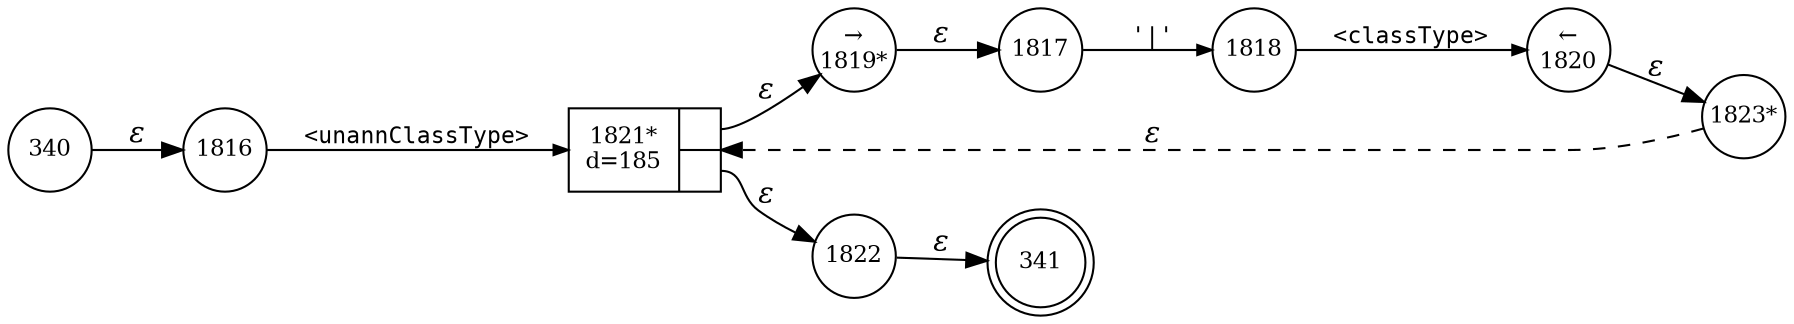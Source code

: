 digraph ATN {
rankdir=LR;
s341[fontsize=11, label="341", shape=doublecircle, fixedsize=true, width=.6];
s340[fontsize=11,label="340", shape=circle, fixedsize=true, width=.55, peripheries=1];
s1816[fontsize=11,label="1816", shape=circle, fixedsize=true, width=.55, peripheries=1];
s1817[fontsize=11,label="1817", shape=circle, fixedsize=true, width=.55, peripheries=1];
s1818[fontsize=11,label="1818", shape=circle, fixedsize=true, width=.55, peripheries=1];
s1819[fontsize=11,label="&rarr;\n1819*", shape=circle, fixedsize=true, width=.55, peripheries=1];
s1820[fontsize=11,label="&larr;\n1820", shape=circle, fixedsize=true, width=.55, peripheries=1];
s1821[fontsize=11,label="{1821*\nd=185|{<p0>|<p1>}}", shape=record, fixedsize=false, peripheries=1];
s1822[fontsize=11,label="1822", shape=circle, fixedsize=true, width=.55, peripheries=1];
s1823[fontsize=11,label="1823*", shape=circle, fixedsize=true, width=.55, peripheries=1];
s340 -> s1816 [fontname="Times-Italic", label="&epsilon;"];
s1816 -> s1821 [fontsize=11, fontname="Courier", arrowsize=.7, label = "<unannClassType>", arrowhead = normal];
s1821:p0 -> s1819 [fontname="Times-Italic", label="&epsilon;"];
s1821:p1 -> s1822 [fontname="Times-Italic", label="&epsilon;"];
s1819 -> s1817 [fontname="Times-Italic", label="&epsilon;"];
s1822 -> s341 [fontname="Times-Italic", label="&epsilon;"];
s1817 -> s1818 [fontsize=11, fontname="Courier", arrowsize=.7, label = "'|'", arrowhead = normal];
s1818 -> s1820 [fontsize=11, fontname="Courier", arrowsize=.7, label = "<classType>", arrowhead = normal];
s1820 -> s1823 [fontname="Times-Italic", label="&epsilon;"];
s1823 -> s1821 [fontname="Times-Italic", label="&epsilon;", style="dashed"];
}